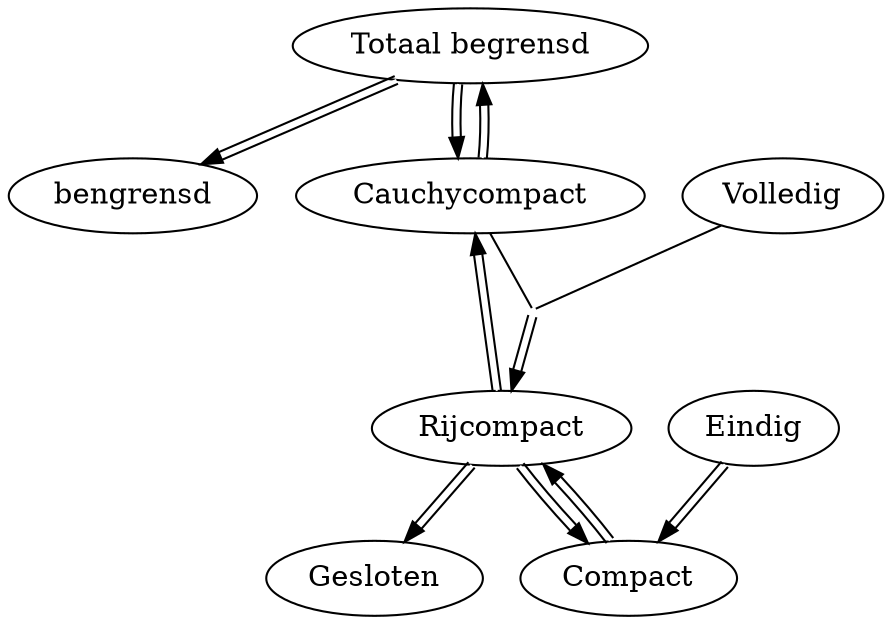 digraph compact {
    
    compound=true;

    b  [label="bengrensd"];
    tb [label="Totaal begrensd"];
    rc [label="Rijcompact"];
    g  [label="Gesloten"];
    c  [label="Compact"];
    cc [label="Cauchycompact"];
    v  [label="Volledig"];
    e  [label="Eindig"];

    node[style="invis",shape="point"];
    edge[arrowhead="none"];
    v_en_cc;
    v -> v_en_cc;
    cc -> v_en_cc;

    edge[color="black:white:black",arrowhead="normal"];


    tb -> b;
    cc -> tb;
    tb -> cc;
    rc -> cc;
    v_en_cc -> rc;
    rc -> g;
    rc -> c;
    c -> rc;
    e -> c;
}
